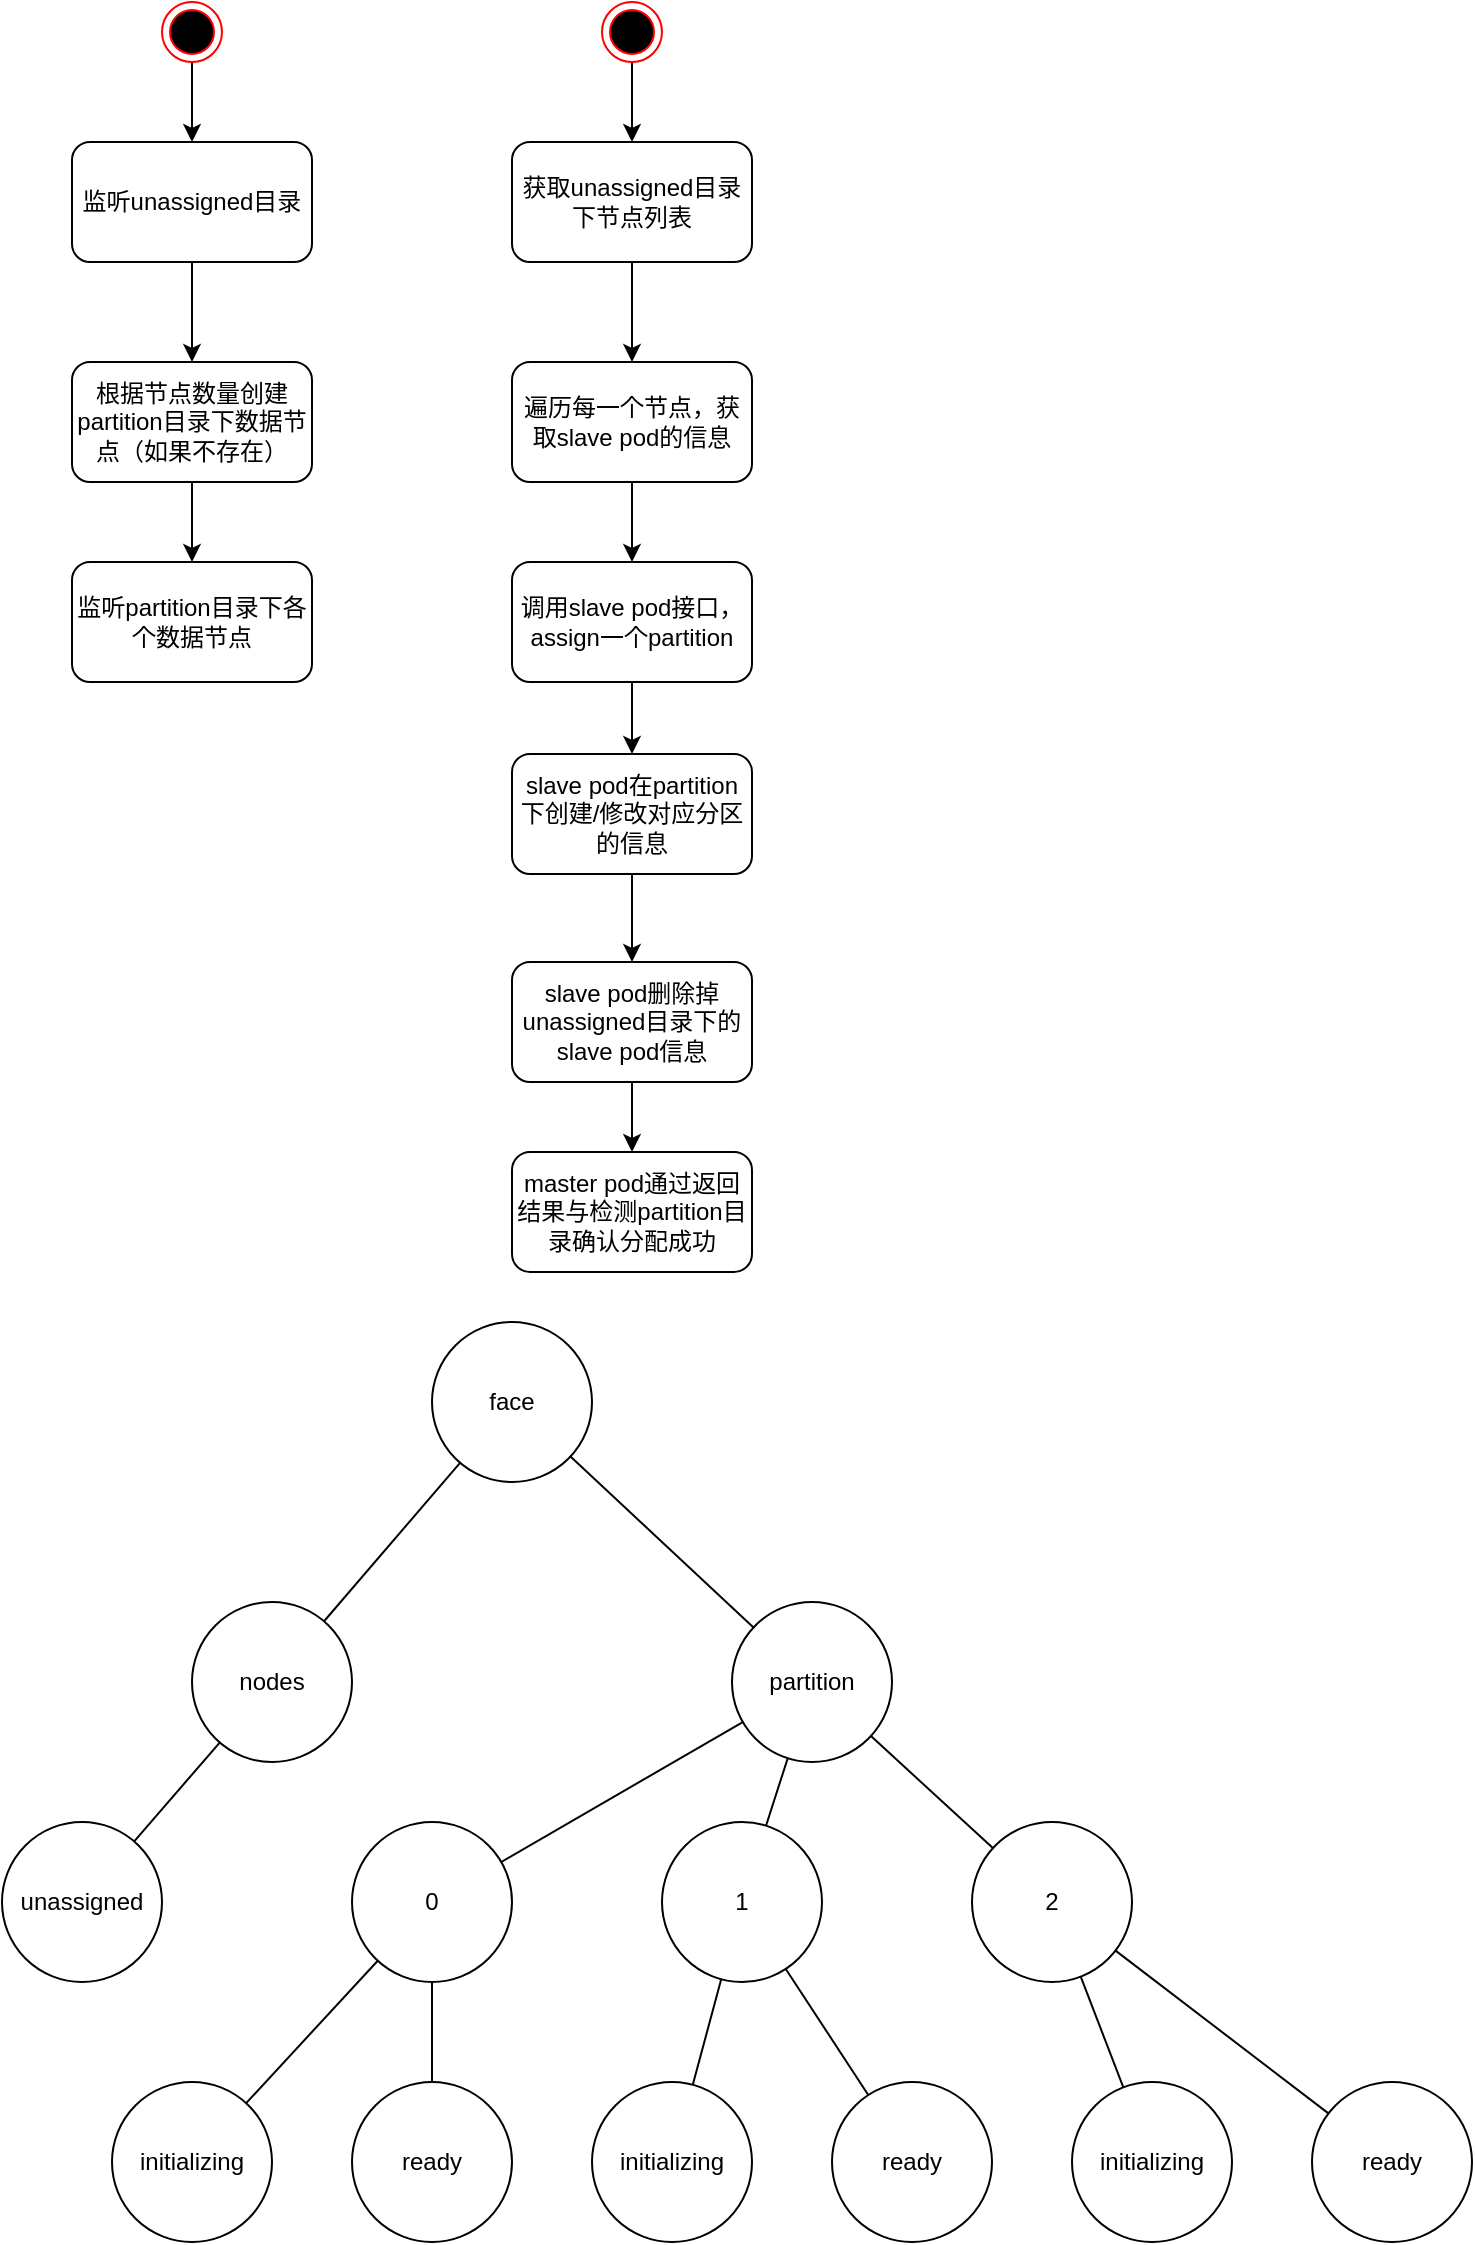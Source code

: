 <mxfile version="16.6.5" type="github">
  <diagram id="ggRIh1Yd6XoYF3ta6GQ2" name="Page-1">
    <mxGraphModel dx="942" dy="572" grid="1" gridSize="10" guides="1" tooltips="1" connect="1" arrows="1" fold="1" page="1" pageScale="1" pageWidth="827" pageHeight="1169" math="0" shadow="0">
      <root>
        <mxCell id="0" />
        <mxCell id="1" parent="0" />
        <mxCell id="_3qDB4kIdmbjhgUAovjq-4" style="edgeStyle=orthogonalEdgeStyle;rounded=0;orthogonalLoop=1;jettySize=auto;html=1;exitX=0.5;exitY=1;exitDx=0;exitDy=0;" parent="1" source="_3qDB4kIdmbjhgUAovjq-1" target="_3qDB4kIdmbjhgUAovjq-5" edge="1">
          <mxGeometry relative="1" as="geometry">
            <mxPoint x="160" y="190" as="targetPoint" />
          </mxGeometry>
        </mxCell>
        <mxCell id="_3qDB4kIdmbjhgUAovjq-1" value="监听unassigned目录" style="rounded=1;whiteSpace=wrap;html=1;" parent="1" vertex="1">
          <mxGeometry x="100" y="80" width="120" height="60" as="geometry" />
        </mxCell>
        <mxCell id="_3qDB4kIdmbjhgUAovjq-3" value="" style="edgeStyle=orthogonalEdgeStyle;rounded=0;orthogonalLoop=1;jettySize=auto;html=1;" parent="1" source="_3qDB4kIdmbjhgUAovjq-2" target="_3qDB4kIdmbjhgUAovjq-1" edge="1">
          <mxGeometry relative="1" as="geometry" />
        </mxCell>
        <mxCell id="_3qDB4kIdmbjhgUAovjq-2" value="" style="ellipse;html=1;shape=endState;fillColor=#000000;strokeColor=#ff0000;" parent="1" vertex="1">
          <mxGeometry x="145" y="10" width="30" height="30" as="geometry" />
        </mxCell>
        <mxCell id="_3qDB4kIdmbjhgUAovjq-23" value="" style="edgeStyle=orthogonalEdgeStyle;rounded=0;orthogonalLoop=1;jettySize=auto;html=1;" parent="1" source="_3qDB4kIdmbjhgUAovjq-5" target="_3qDB4kIdmbjhgUAovjq-22" edge="1">
          <mxGeometry relative="1" as="geometry" />
        </mxCell>
        <mxCell id="_3qDB4kIdmbjhgUAovjq-5" value="根据节点数量创建partition目录下数据节点（如果不存在）" style="rounded=1;whiteSpace=wrap;html=1;" parent="1" vertex="1">
          <mxGeometry x="100" y="190" width="120" height="60" as="geometry" />
        </mxCell>
        <mxCell id="_3qDB4kIdmbjhgUAovjq-9" style="edgeStyle=orthogonalEdgeStyle;rounded=0;orthogonalLoop=1;jettySize=auto;html=1;exitX=0.5;exitY=1;exitDx=0;exitDy=0;" parent="1" source="_3qDB4kIdmbjhgUAovjq-6" target="_3qDB4kIdmbjhgUAovjq-10" edge="1">
          <mxGeometry relative="1" as="geometry">
            <mxPoint x="380" y="280" as="targetPoint" />
          </mxGeometry>
        </mxCell>
        <mxCell id="_3qDB4kIdmbjhgUAovjq-6" value="遍历每一个节点，获取slave pod的信息" style="rounded=1;whiteSpace=wrap;html=1;" parent="1" vertex="1">
          <mxGeometry x="320" y="190" width="120" height="60" as="geometry" />
        </mxCell>
        <mxCell id="_3qDB4kIdmbjhgUAovjq-8" style="edgeStyle=orthogonalEdgeStyle;rounded=0;orthogonalLoop=1;jettySize=auto;html=1;exitX=0.5;exitY=1;exitDx=0;exitDy=0;entryX=0.5;entryY=0;entryDx=0;entryDy=0;" parent="1" source="_3qDB4kIdmbjhgUAovjq-7" target="_3qDB4kIdmbjhgUAovjq-6" edge="1">
          <mxGeometry relative="1" as="geometry" />
        </mxCell>
        <mxCell id="_3qDB4kIdmbjhgUAovjq-7" value="获取unassigned目录下节点列表" style="rounded=1;whiteSpace=wrap;html=1;" parent="1" vertex="1">
          <mxGeometry x="320" y="80" width="120" height="60" as="geometry" />
        </mxCell>
        <mxCell id="_3qDB4kIdmbjhgUAovjq-13" value="" style="edgeStyle=orthogonalEdgeStyle;rounded=0;orthogonalLoop=1;jettySize=auto;html=1;entryX=0.5;entryY=0;entryDx=0;entryDy=0;" parent="1" source="_3qDB4kIdmbjhgUAovjq-10" target="_3qDB4kIdmbjhgUAovjq-14" edge="1">
          <mxGeometry relative="1" as="geometry" />
        </mxCell>
        <mxCell id="_3qDB4kIdmbjhgUAovjq-10" value="调用slave pod接口，assign一个partition" style="rounded=1;whiteSpace=wrap;html=1;" parent="1" vertex="1">
          <mxGeometry x="320" y="290" width="120" height="60" as="geometry" />
        </mxCell>
        <mxCell id="_3qDB4kIdmbjhgUAovjq-15" value="" style="edgeStyle=orthogonalEdgeStyle;rounded=0;orthogonalLoop=1;jettySize=auto;html=1;exitX=0.5;exitY=1;exitDx=0;exitDy=0;" parent="1" source="_3qDB4kIdmbjhgUAovjq-14" target="_3qDB4kIdmbjhgUAovjq-14" edge="1">
          <mxGeometry relative="1" as="geometry" />
        </mxCell>
        <mxCell id="_3qDB4kIdmbjhgUAovjq-16" style="edgeStyle=orthogonalEdgeStyle;rounded=0;orthogonalLoop=1;jettySize=auto;html=1;exitX=0.5;exitY=1;exitDx=0;exitDy=0;entryX=0.5;entryY=0;entryDx=0;entryDy=0;" parent="1" source="_3qDB4kIdmbjhgUAovjq-14" target="_3qDB4kIdmbjhgUAovjq-20" edge="1">
          <mxGeometry relative="1" as="geometry">
            <mxPoint x="380" y="476" as="targetPoint" />
          </mxGeometry>
        </mxCell>
        <mxCell id="_3qDB4kIdmbjhgUAovjq-14" value="slave pod在partition下创建/修改对应分区的信息" style="whiteSpace=wrap;html=1;rounded=1;" parent="1" vertex="1">
          <mxGeometry x="320" y="386" width="120" height="60" as="geometry" />
        </mxCell>
        <mxCell id="_3qDB4kIdmbjhgUAovjq-18" value="master pod通过返回结果与检测partition目录确认分配成功" style="whiteSpace=wrap;html=1;rounded=1;" parent="1" vertex="1">
          <mxGeometry x="320" y="585" width="120" height="60" as="geometry" />
        </mxCell>
        <mxCell id="_3qDB4kIdmbjhgUAovjq-24" style="edgeStyle=orthogonalEdgeStyle;rounded=0;orthogonalLoop=1;jettySize=auto;html=1;exitX=0.5;exitY=1;exitDx=0;exitDy=0;entryX=0.5;entryY=0;entryDx=0;entryDy=0;" parent="1" source="_3qDB4kIdmbjhgUAovjq-20" target="_3qDB4kIdmbjhgUAovjq-18" edge="1">
          <mxGeometry relative="1" as="geometry" />
        </mxCell>
        <mxCell id="_3qDB4kIdmbjhgUAovjq-20" value="slave pod删除掉unassigned目录下的slave pod信息" style="whiteSpace=wrap;html=1;rounded=1;" parent="1" vertex="1">
          <mxGeometry x="320" y="490" width="120" height="60" as="geometry" />
        </mxCell>
        <mxCell id="_3qDB4kIdmbjhgUAovjq-22" value="&lt;div&gt;监听partition目录下各个数据节点&lt;/div&gt;" style="whiteSpace=wrap;html=1;rounded=1;" parent="1" vertex="1">
          <mxGeometry x="100" y="290" width="120" height="60" as="geometry" />
        </mxCell>
        <mxCell id="_3qDB4kIdmbjhgUAovjq-26" style="edgeStyle=orthogonalEdgeStyle;rounded=0;orthogonalLoop=1;jettySize=auto;html=1;exitX=0.5;exitY=1;exitDx=0;exitDy=0;" parent="1" source="_3qDB4kIdmbjhgUAovjq-25" target="_3qDB4kIdmbjhgUAovjq-7" edge="1">
          <mxGeometry relative="1" as="geometry" />
        </mxCell>
        <mxCell id="_3qDB4kIdmbjhgUAovjq-25" value="" style="ellipse;html=1;shape=endState;fillColor=#000000;strokeColor=#ff0000;" parent="1" vertex="1">
          <mxGeometry x="365" y="10" width="30" height="30" as="geometry" />
        </mxCell>
        <mxCell id="4fFtL_55b3TJvYWZb8gH-5" value="" style="rounded=0;orthogonalLoop=1;jettySize=auto;html=1;endArrow=none;endFill=0;" edge="1" parent="1" source="4fFtL_55b3TJvYWZb8gH-1" target="4fFtL_55b3TJvYWZb8gH-2">
          <mxGeometry relative="1" as="geometry" />
        </mxCell>
        <mxCell id="4fFtL_55b3TJvYWZb8gH-1" value="face" style="ellipse;whiteSpace=wrap;html=1;aspect=fixed;" vertex="1" parent="1">
          <mxGeometry x="280" y="670" width="80" height="80" as="geometry" />
        </mxCell>
        <mxCell id="4fFtL_55b3TJvYWZb8gH-2" value="nodes" style="ellipse;whiteSpace=wrap;html=1;aspect=fixed;" vertex="1" parent="1">
          <mxGeometry x="160" y="810" width="80" height="80" as="geometry" />
        </mxCell>
        <mxCell id="4fFtL_55b3TJvYWZb8gH-3" value="partition" style="ellipse;whiteSpace=wrap;html=1;aspect=fixed;" vertex="1" parent="1">
          <mxGeometry x="430" y="810" width="80" height="80" as="geometry" />
        </mxCell>
        <mxCell id="4fFtL_55b3TJvYWZb8gH-4" value="unassigned" style="ellipse;whiteSpace=wrap;html=1;aspect=fixed;" vertex="1" parent="1">
          <mxGeometry x="65" y="920" width="80" height="80" as="geometry" />
        </mxCell>
        <mxCell id="4fFtL_55b3TJvYWZb8gH-6" value="" style="rounded=0;orthogonalLoop=1;jettySize=auto;html=1;endArrow=none;endFill=0;" edge="1" parent="1" source="4fFtL_55b3TJvYWZb8gH-1" target="4fFtL_55b3TJvYWZb8gH-3">
          <mxGeometry relative="1" as="geometry">
            <mxPoint x="227.897" y="753.98" as="sourcePoint" />
            <mxPoint x="189.964" y="815.934" as="targetPoint" />
          </mxGeometry>
        </mxCell>
        <mxCell id="4fFtL_55b3TJvYWZb8gH-7" value="" style="rounded=0;orthogonalLoop=1;jettySize=auto;html=1;endArrow=none;endFill=0;" edge="1" parent="1" source="4fFtL_55b3TJvYWZb8gH-4" target="4fFtL_55b3TJvYWZb8gH-2">
          <mxGeometry relative="1" as="geometry">
            <mxPoint x="227.897" y="753.98" as="sourcePoint" />
            <mxPoint x="189.964" y="815.934" as="targetPoint" />
          </mxGeometry>
        </mxCell>
        <mxCell id="4fFtL_55b3TJvYWZb8gH-10" value="0" style="ellipse;whiteSpace=wrap;html=1;aspect=fixed;" vertex="1" parent="1">
          <mxGeometry x="240" y="920" width="80" height="80" as="geometry" />
        </mxCell>
        <mxCell id="4fFtL_55b3TJvYWZb8gH-11" value="" style="rounded=0;orthogonalLoop=1;jettySize=auto;html=1;endArrow=none;endFill=0;" edge="1" parent="1" source="4fFtL_55b3TJvYWZb8gH-10" target="4fFtL_55b3TJvYWZb8gH-3">
          <mxGeometry relative="1" as="geometry">
            <mxPoint x="229.154" y="955.27" as="sourcePoint" />
            <mxPoint x="188.846" y="884.73" as="targetPoint" />
          </mxGeometry>
        </mxCell>
        <mxCell id="4fFtL_55b3TJvYWZb8gH-12" value="1" style="ellipse;whiteSpace=wrap;html=1;aspect=fixed;" vertex="1" parent="1">
          <mxGeometry x="395" y="920" width="80" height="80" as="geometry" />
        </mxCell>
        <mxCell id="4fFtL_55b3TJvYWZb8gH-13" value="" style="rounded=0;orthogonalLoop=1;jettySize=auto;html=1;endArrow=none;endFill=0;" edge="1" parent="1" source="4fFtL_55b3TJvYWZb8gH-12" target="4fFtL_55b3TJvYWZb8gH-3">
          <mxGeometry relative="1" as="geometry">
            <mxPoint x="452.823" y="952.265" as="sourcePoint" />
            <mxPoint x="530.187" y="877.746" as="targetPoint" />
          </mxGeometry>
        </mxCell>
        <mxCell id="4fFtL_55b3TJvYWZb8gH-14" value="2" style="ellipse;whiteSpace=wrap;html=1;aspect=fixed;" vertex="1" parent="1">
          <mxGeometry x="550" y="920" width="80" height="80" as="geometry" />
        </mxCell>
        <mxCell id="4fFtL_55b3TJvYWZb8gH-15" value="" style="rounded=0;orthogonalLoop=1;jettySize=auto;html=1;endArrow=none;endFill=0;" edge="1" parent="1" source="4fFtL_55b3TJvYWZb8gH-14" target="4fFtL_55b3TJvYWZb8gH-3">
          <mxGeometry relative="1" as="geometry">
            <mxPoint x="573.282" y="940.411" as="sourcePoint" />
            <mxPoint x="565.082" y="889.535" as="targetPoint" />
          </mxGeometry>
        </mxCell>
        <mxCell id="4fFtL_55b3TJvYWZb8gH-16" value="initializing" style="ellipse;whiteSpace=wrap;html=1;aspect=fixed;" vertex="1" parent="1">
          <mxGeometry x="120" y="1050" width="80" height="80" as="geometry" />
        </mxCell>
        <mxCell id="4fFtL_55b3TJvYWZb8gH-17" value="" style="rounded=0;orthogonalLoop=1;jettySize=auto;html=1;endArrow=none;endFill=0;" edge="1" parent="1" source="4fFtL_55b3TJvYWZb8gH-16" target="4fFtL_55b3TJvYWZb8gH-10">
          <mxGeometry relative="1" as="geometry">
            <mxPoint x="452.823" y="952.265" as="sourcePoint" />
            <mxPoint x="530.187" y="877.746" as="targetPoint" />
          </mxGeometry>
        </mxCell>
        <mxCell id="4fFtL_55b3TJvYWZb8gH-18" value="ready" style="ellipse;whiteSpace=wrap;html=1;aspect=fixed;" vertex="1" parent="1">
          <mxGeometry x="240" y="1050" width="80" height="80" as="geometry" />
        </mxCell>
        <mxCell id="4fFtL_55b3TJvYWZb8gH-19" value="" style="rounded=0;orthogonalLoop=1;jettySize=auto;html=1;endArrow=none;endFill=0;" edge="1" parent="1" source="4fFtL_55b3TJvYWZb8gH-18" target="4fFtL_55b3TJvYWZb8gH-10">
          <mxGeometry relative="1" as="geometry">
            <mxPoint x="358.941" y="1067.956" as="sourcePoint" />
            <mxPoint x="400.172" y="1012.128" as="targetPoint" />
          </mxGeometry>
        </mxCell>
        <mxCell id="4fFtL_55b3TJvYWZb8gH-20" value="initializing" style="ellipse;whiteSpace=wrap;html=1;aspect=fixed;" vertex="1" parent="1">
          <mxGeometry x="360" y="1050" width="80" height="80" as="geometry" />
        </mxCell>
        <mxCell id="4fFtL_55b3TJvYWZb8gH-21" value="ready" style="ellipse;whiteSpace=wrap;html=1;aspect=fixed;" vertex="1" parent="1">
          <mxGeometry x="480" y="1050" width="80" height="80" as="geometry" />
        </mxCell>
        <mxCell id="4fFtL_55b3TJvYWZb8gH-22" value="" style="rounded=0;orthogonalLoop=1;jettySize=auto;html=1;endArrow=none;endFill=0;" edge="1" parent="1" source="4fFtL_55b3TJvYWZb8gH-20" target="4fFtL_55b3TJvYWZb8gH-12">
          <mxGeometry relative="1" as="geometry">
            <mxPoint x="197.082" y="1070.563" as="sourcePoint" />
            <mxPoint x="262.869" y="999.392" as="targetPoint" />
          </mxGeometry>
        </mxCell>
        <mxCell id="4fFtL_55b3TJvYWZb8gH-23" value="" style="rounded=0;orthogonalLoop=1;jettySize=auto;html=1;endArrow=none;endFill=0;" edge="1" parent="1" source="4fFtL_55b3TJvYWZb8gH-21" target="4fFtL_55b3TJvYWZb8gH-12">
          <mxGeometry relative="1" as="geometry">
            <mxPoint x="290" y="1060" as="sourcePoint" />
            <mxPoint x="290" y="1010" as="targetPoint" />
          </mxGeometry>
        </mxCell>
        <mxCell id="4fFtL_55b3TJvYWZb8gH-24" value="initializing" style="ellipse;whiteSpace=wrap;html=1;aspect=fixed;" vertex="1" parent="1">
          <mxGeometry x="600" y="1050" width="80" height="80" as="geometry" />
        </mxCell>
        <mxCell id="4fFtL_55b3TJvYWZb8gH-25" value="ready" style="ellipse;whiteSpace=wrap;html=1;aspect=fixed;" vertex="1" parent="1">
          <mxGeometry x="720" y="1050" width="80" height="80" as="geometry" />
        </mxCell>
        <mxCell id="4fFtL_55b3TJvYWZb8gH-26" value="" style="rounded=0;orthogonalLoop=1;jettySize=auto;html=1;endArrow=none;endFill=0;" edge="1" parent="1" source="4fFtL_55b3TJvYWZb8gH-24" target="4fFtL_55b3TJvYWZb8gH-14">
          <mxGeometry relative="1" as="geometry">
            <mxPoint x="420.201" y="1061.323" as="sourcePoint" />
            <mxPoint x="434.601" y="1008.625" as="targetPoint" />
          </mxGeometry>
        </mxCell>
        <mxCell id="4fFtL_55b3TJvYWZb8gH-27" value="" style="rounded=0;orthogonalLoop=1;jettySize=auto;html=1;endArrow=none;endFill=0;" edge="1" parent="1" source="4fFtL_55b3TJvYWZb8gH-25" target="4fFtL_55b3TJvYWZb8gH-14">
          <mxGeometry relative="1" as="geometry">
            <mxPoint x="508.054" y="1066.558" as="sourcePoint" />
            <mxPoint x="466.89" y="1003.479" as="targetPoint" />
          </mxGeometry>
        </mxCell>
      </root>
    </mxGraphModel>
  </diagram>
</mxfile>

